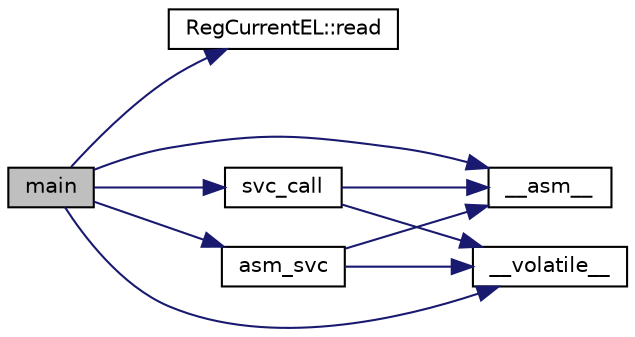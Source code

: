 digraph "main"
{
  edge [fontname="Helvetica",fontsize="10",labelfontname="Helvetica",labelfontsize="10"];
  node [fontname="Helvetica",fontsize="10",shape=record];
  rankdir="LR";
  Node0 [label="main",height=0.2,width=0.4,color="black", fillcolor="grey75", style="filled", fontcolor="black"];
  Node0 -> Node1 [color="midnightblue",fontsize="10",style="solid",fontname="Helvetica"];
  Node1 [label="RegCurrentEL::read",height=0.2,width=0.4,color="black", fillcolor="white", style="filled",URL="$d9/d27/class_reg_current_e_l.html#a1e7d733bdf4ace8dd9c8f11945ec108a"];
  Node0 -> Node2 [color="midnightblue",fontsize="10",style="solid",fontname="Helvetica"];
  Node2 [label="__asm__",height=0.2,width=0.4,color="black", fillcolor="white", style="filled",URL="$dd/d12/exceptions_8cpp.html#a40b46c5cfd33825a3980572ace99e6a1"];
  Node0 -> Node3 [color="midnightblue",fontsize="10",style="solid",fontname="Helvetica"];
  Node3 [label="__volatile__",height=0.2,width=0.4,color="black", fillcolor="white", style="filled",URL="$d8/d64/main__test__adrp__instruction_8cpp.html#a28b72fa6de7635a872fd3ae108c838c8"];
  Node0 -> Node4 [color="midnightblue",fontsize="10",style="solid",fontname="Helvetica"];
  Node4 [label="asm_svc",height=0.2,width=0.4,color="black", fillcolor="white", style="filled",URL="$d8/d2f/asm__instructions_8h.html#ad89da9f7ed47eba7bd81ea23f8764048"];
  Node4 -> Node2 [color="midnightblue",fontsize="10",style="solid",fontname="Helvetica"];
  Node4 -> Node3 [color="midnightblue",fontsize="10",style="solid",fontname="Helvetica"];
  Node0 -> Node5 [color="midnightblue",fontsize="10",style="solid",fontname="Helvetica"];
  Node5 [label="svc_call",height=0.2,width=0.4,color="black", fillcolor="white", style="filled",URL="$dc/d45/svc__call_8h.html#a109ab694ad88b9fed282c1344e97adef"];
  Node5 -> Node2 [color="midnightblue",fontsize="10",style="solid",fontname="Helvetica"];
  Node5 -> Node3 [color="midnightblue",fontsize="10",style="solid",fontname="Helvetica"];
}
